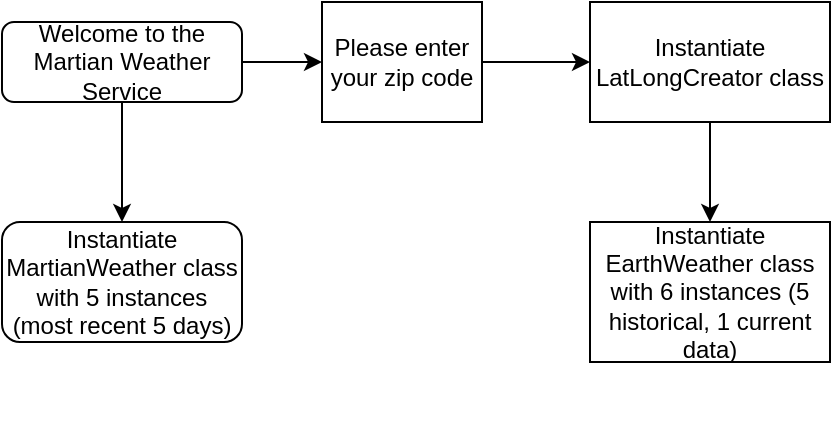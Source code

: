 <mxfile version="13.6.2" type="github">
  <diagram id="C5RBs43oDa-KdzZeNtuy" name="Page-1">
    <mxGraphModel dx="1182" dy="732" grid="1" gridSize="10" guides="1" tooltips="1" connect="1" arrows="1" fold="1" page="1" pageScale="1" pageWidth="827" pageHeight="1169" math="0" shadow="0">
      <root>
        <mxCell id="WIyWlLk6GJQsqaUBKTNV-0" />
        <mxCell id="WIyWlLk6GJQsqaUBKTNV-1" parent="WIyWlLk6GJQsqaUBKTNV-0" />
        <mxCell id="WV5NvqGCyLJuAwGKfBsl-4" style="edgeStyle=orthogonalEdgeStyle;rounded=0;orthogonalLoop=1;jettySize=auto;html=1;exitX=1;exitY=0.5;exitDx=0;exitDy=0;" edge="1" parent="WIyWlLk6GJQsqaUBKTNV-1" source="WIyWlLk6GJQsqaUBKTNV-3" target="hiW3JRpMc0o0yXaNf7gS-0">
          <mxGeometry relative="1" as="geometry" />
        </mxCell>
        <mxCell id="WV5NvqGCyLJuAwGKfBsl-197" style="edgeStyle=orthogonalEdgeStyle;rounded=0;orthogonalLoop=1;jettySize=auto;html=1;exitX=0.5;exitY=1;exitDx=0;exitDy=0;" edge="1" parent="WIyWlLk6GJQsqaUBKTNV-1" source="WIyWlLk6GJQsqaUBKTNV-3">
          <mxGeometry relative="1" as="geometry">
            <mxPoint x="60" y="440" as="targetPoint" />
          </mxGeometry>
        </mxCell>
        <mxCell id="WIyWlLk6GJQsqaUBKTNV-3" value="Welcome to the Martian Weather Service" style="rounded=1;whiteSpace=wrap;html=1;fontSize=12;glass=0;strokeWidth=1;shadow=0;" parent="WIyWlLk6GJQsqaUBKTNV-1" vertex="1">
          <mxGeometry y="340" width="120" height="40" as="geometry" />
        </mxCell>
        <mxCell id="WV5NvqGCyLJuAwGKfBsl-3" style="edgeStyle=orthogonalEdgeStyle;rounded=0;orthogonalLoop=1;jettySize=auto;html=1;exitX=1;exitY=0.5;exitDx=0;exitDy=0;" edge="1" parent="WIyWlLk6GJQsqaUBKTNV-1" source="hiW3JRpMc0o0yXaNf7gS-0" target="WV5NvqGCyLJuAwGKfBsl-0">
          <mxGeometry relative="1" as="geometry" />
        </mxCell>
        <mxCell id="hiW3JRpMc0o0yXaNf7gS-0" value="Please enter your zip code" style="rounded=0;whiteSpace=wrap;html=1;" parent="WIyWlLk6GJQsqaUBKTNV-1" vertex="1">
          <mxGeometry x="160" y="330" width="80" height="60" as="geometry" />
        </mxCell>
        <mxCell id="hiW3JRpMc0o0yXaNf7gS-8" style="edgeStyle=orthogonalEdgeStyle;rounded=0;orthogonalLoop=1;jettySize=auto;html=1;exitX=0.5;exitY=1;exitDx=0;exitDy=0;" parent="WIyWlLk6GJQsqaUBKTNV-1" edge="1">
          <mxGeometry relative="1" as="geometry">
            <mxPoint x="230" y="540" as="sourcePoint" />
            <mxPoint x="230" y="540" as="targetPoint" />
          </mxGeometry>
        </mxCell>
        <mxCell id="WV5NvqGCyLJuAwGKfBsl-201" style="edgeStyle=orthogonalEdgeStyle;rounded=0;orthogonalLoop=1;jettySize=auto;html=1;exitX=0.5;exitY=1;exitDx=0;exitDy=0;" edge="1" parent="WIyWlLk6GJQsqaUBKTNV-1" source="WV5NvqGCyLJuAwGKfBsl-0" target="WV5NvqGCyLJuAwGKfBsl-200">
          <mxGeometry relative="1" as="geometry" />
        </mxCell>
        <mxCell id="WV5NvqGCyLJuAwGKfBsl-0" value="Instantiate LatLongCreator class" style="rounded=0;whiteSpace=wrap;html=1;" vertex="1" parent="WIyWlLk6GJQsqaUBKTNV-1">
          <mxGeometry x="294" y="330" width="120" height="60" as="geometry" />
        </mxCell>
        <mxCell id="WV5NvqGCyLJuAwGKfBsl-199" value="Instantiate MartianWeather class with 5 instances (most recent 5 days)" style="rounded=1;whiteSpace=wrap;html=1;" vertex="1" parent="WIyWlLk6GJQsqaUBKTNV-1">
          <mxGeometry y="440" width="120" height="60" as="geometry" />
        </mxCell>
        <mxCell id="WV5NvqGCyLJuAwGKfBsl-200" value="Instantiate EarthWeather class with 6 instances (5 historical, 1 current data)" style="rounded=0;whiteSpace=wrap;html=1;" vertex="1" parent="WIyWlLk6GJQsqaUBKTNV-1">
          <mxGeometry x="294" y="440" width="120" height="70" as="geometry" />
        </mxCell>
      </root>
    </mxGraphModel>
  </diagram>
</mxfile>
